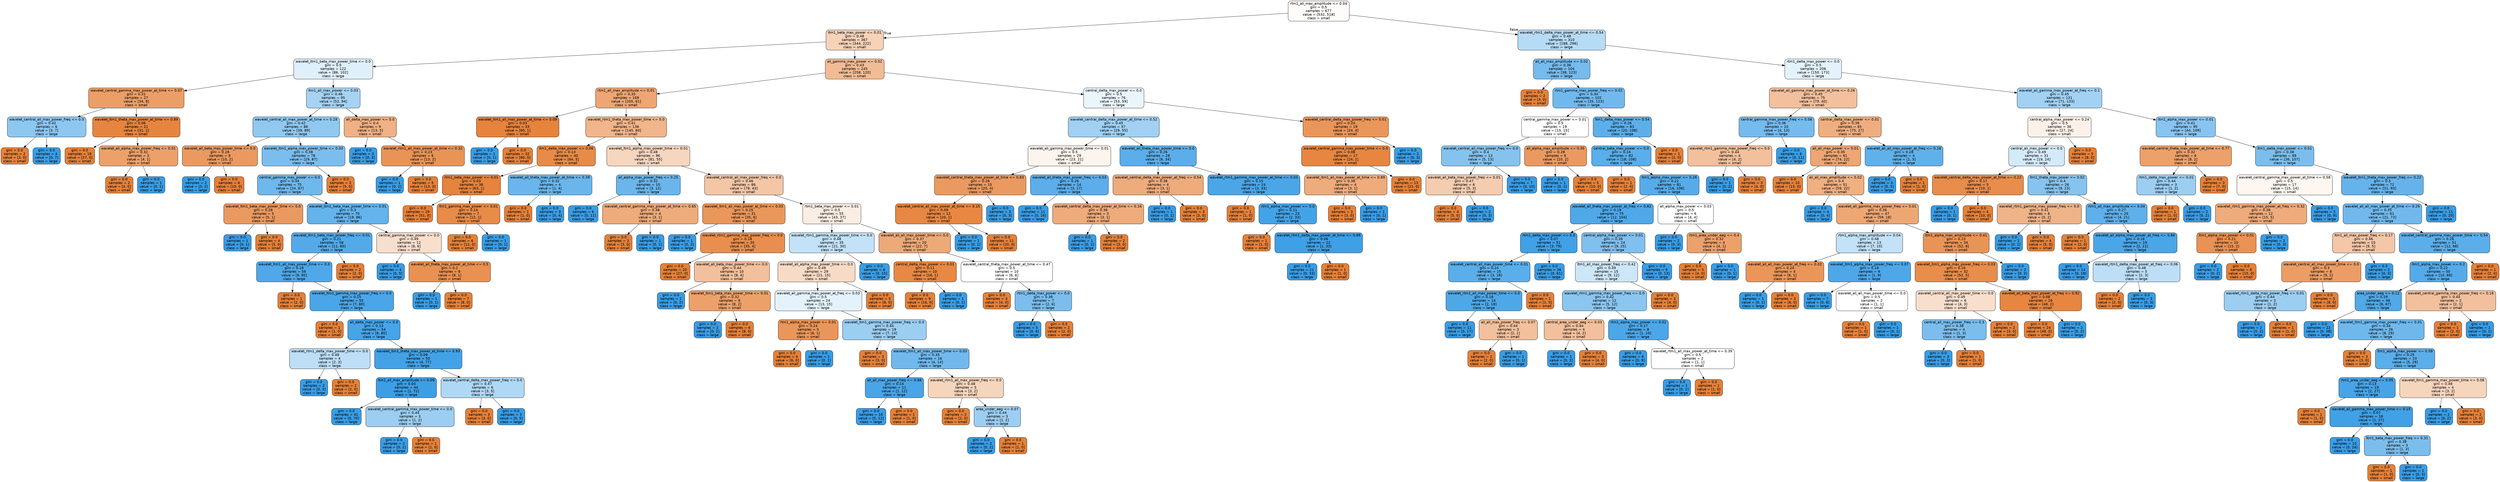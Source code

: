 digraph Tree {
node [shape=box, style="filled, rounded", color="black", fontname=helvetica] ;
edge [fontname=helvetica] ;
0 [label="rtm1_all_max_amplitude <= 0.04\ngini = 0.5\nsamples = 677\nvalue = [532, 518]\nclass = small", fillcolor="#e5813907"] ;
1 [label="ltm1_beta_max_power <= 0.01\ngini = 0.48\nsamples = 367\nvalue = [344, 222]\nclass = small", fillcolor="#e581395a"] ;
0 -> 1 [labeldistance=2.5, labelangle=45, headlabel="True"] ;
2 [label="wavelet_ltm1_beta_max_power_time <= 0.0\ngini = 0.5\nsamples = 122\nvalue = [86, 102]\nclass = large", fillcolor="#399de528"] ;
1 -> 2 ;
3 [label="wavelet_central_gamma_max_power_at_time <= 0.07\ngini = 0.31\nsamples = 27\nvalue = [34, 8]\nclass = small", fillcolor="#e58139c3"] ;
2 -> 3 ;
4 [label="wavelet_central_all_max_power_freq <= 0.0\ngini = 0.42\nsamples = 6\nvalue = [3, 7]\nclass = large", fillcolor="#399de592"] ;
3 -> 4 ;
5 [label="gini = 0.0\nsamples = 2\nvalue = [3, 0]\nclass = small", fillcolor="#e58139ff"] ;
4 -> 5 ;
6 [label="gini = 0.0\nsamples = 4\nvalue = [0, 7]\nclass = large", fillcolor="#399de5ff"] ;
4 -> 6 ;
7 [label="wavelet_ltm1_theta_max_power_at_time <= 0.89\ngini = 0.06\nsamples = 21\nvalue = [31, 1]\nclass = small", fillcolor="#e58139f7"] ;
3 -> 7 ;
8 [label="gini = 0.0\nsamples = 18\nvalue = [27, 0]\nclass = small", fillcolor="#e58139ff"] ;
7 -> 8 ;
9 [label="wavelet_all_alpha_max_power_freq <= 0.01\ngini = 0.32\nsamples = 3\nvalue = [4, 1]\nclass = small", fillcolor="#e58139bf"] ;
7 -> 9 ;
10 [label="gini = 0.0\nsamples = 2\nvalue = [4, 0]\nclass = small", fillcolor="#e58139ff"] ;
9 -> 10 ;
11 [label="gini = 0.0\nsamples = 1\nvalue = [0, 1]\nclass = large", fillcolor="#399de5ff"] ;
9 -> 11 ;
12 [label="ltm1_all_max_power <= 0.03\ngini = 0.46\nsamples = 95\nvalue = [52, 94]\nclass = large", fillcolor="#399de572"] ;
2 -> 12 ;
13 [label="wavelet_central_all_max_power_at_time <= 0.28\ngini = 0.42\nsamples = 86\nvalue = [39, 89]\nclass = large", fillcolor="#399de58f"] ;
12 -> 13 ;
14 [label="wavelet_all_beta_max_power_time <= 0.0\ngini = 0.28\nsamples = 8\nvalue = [10, 2]\nclass = small", fillcolor="#e58139cc"] ;
13 -> 14 ;
15 [label="gini = 0.0\nsamples = 2\nvalue = [0, 2]\nclass = large", fillcolor="#399de5ff"] ;
14 -> 15 ;
16 [label="gini = 0.0\nsamples = 6\nvalue = [10, 0]\nclass = small", fillcolor="#e58139ff"] ;
14 -> 16 ;
17 [label="wavelet_ltm1_alpha_max_power_time <= 0.03\ngini = 0.38\nsamples = 78\nvalue = [29, 87]\nclass = large", fillcolor="#399de5aa"] ;
13 -> 17 ;
18 [label="central_gamma_max_power <= 0.0\ngini = 0.34\nsamples = 75\nvalue = [24, 87]\nclass = large", fillcolor="#399de5b9"] ;
17 -> 18 ;
19 [label="wavelet_ltm1_beta_max_power_time <= 0.0\ngini = 0.28\nsamples = 5\nvalue = [5, 1]\nclass = small", fillcolor="#e58139cc"] ;
18 -> 19 ;
20 [label="gini = 0.0\nsamples = 1\nvalue = [0, 1]\nclass = large", fillcolor="#399de5ff"] ;
19 -> 20 ;
21 [label="gini = 0.0\nsamples = 4\nvalue = [5, 0]\nclass = small", fillcolor="#e58139ff"] ;
19 -> 21 ;
22 [label="wavelet_ltm1_beta_max_power_time <= 0.01\ngini = 0.3\nsamples = 70\nvalue = [19, 86]\nclass = large", fillcolor="#399de5c7"] ;
18 -> 22 ;
23 [label="wavelet_ltm1_beta_max_power_freq <= 0.01\ngini = 0.21\nsamples = 58\nvalue = [11, 80]\nclass = large", fillcolor="#399de5dc"] ;
22 -> 23 ;
24 [label="wavelet_ltm1_all_max_power_time <= 0.0\ngini = 0.18\nsamples = 56\nvalue = [9, 80]\nclass = large", fillcolor="#399de5e2"] ;
23 -> 24 ;
25 [label="gini = 0.0\nsamples = 1\nvalue = [2, 0]\nclass = small", fillcolor="#e58139ff"] ;
24 -> 25 ;
26 [label="wavelet_ltm1_gamma_max_power_freq <= 0.0\ngini = 0.15\nsamples = 55\nvalue = [7, 80]\nclass = large", fillcolor="#399de5e9"] ;
24 -> 26 ;
27 [label="gini = 0.0\nsamples = 1\nvalue = [1, 0]\nclass = small", fillcolor="#e58139ff"] ;
26 -> 27 ;
28 [label="all_delta_max_power <= 0.0\ngini = 0.13\nsamples = 54\nvalue = [6, 80]\nclass = large", fillcolor="#399de5ec"] ;
26 -> 28 ;
29 [label="wavelet_rtm1_delta_max_power_time <= 0.0\ngini = 0.48\nsamples = 4\nvalue = [2, 3]\nclass = large", fillcolor="#399de555"] ;
28 -> 29 ;
30 [label="gini = 0.0\nsamples = 2\nvalue = [0, 3]\nclass = large", fillcolor="#399de5ff"] ;
29 -> 30 ;
31 [label="gini = 0.0\nsamples = 2\nvalue = [2, 0]\nclass = small", fillcolor="#e58139ff"] ;
29 -> 31 ;
32 [label="wavelet_ltm1_theta_max_power_at_time <= 0.93\ngini = 0.09\nsamples = 50\nvalue = [4, 77]\nclass = large", fillcolor="#399de5f2"] ;
28 -> 32 ;
33 [label="ltm1_all_max_amplitude <= 0.09\ngini = 0.03\nsamples = 44\nvalue = [1, 72]\nclass = large", fillcolor="#399de5fb"] ;
32 -> 33 ;
34 [label="gini = 0.0\nsamples = 41\nvalue = [0, 70]\nclass = large", fillcolor="#399de5ff"] ;
33 -> 34 ;
35 [label="wavelet_central_gamma_max_power_time <= 0.0\ngini = 0.44\nsamples = 3\nvalue = [1, 2]\nclass = large", fillcolor="#399de57f"] ;
33 -> 35 ;
36 [label="gini = 0.0\nsamples = 2\nvalue = [0, 2]\nclass = large", fillcolor="#399de5ff"] ;
35 -> 36 ;
37 [label="gini = 0.0\nsamples = 1\nvalue = [1, 0]\nclass = small", fillcolor="#e58139ff"] ;
35 -> 37 ;
38 [label="wavelet_central_delta_max_power_freq <= 0.0\ngini = 0.47\nsamples = 6\nvalue = [3, 5]\nclass = large", fillcolor="#399de566"] ;
32 -> 38 ;
39 [label="gini = 0.0\nsamples = 3\nvalue = [3, 0]\nclass = small", fillcolor="#e58139ff"] ;
38 -> 39 ;
40 [label="gini = 0.0\nsamples = 3\nvalue = [0, 5]\nclass = large", fillcolor="#399de5ff"] ;
38 -> 40 ;
41 [label="gini = 0.0\nsamples = 2\nvalue = [2, 0]\nclass = small", fillcolor="#e58139ff"] ;
23 -> 41 ;
42 [label="central_gamma_max_power <= 0.0\ngini = 0.49\nsamples = 12\nvalue = [8, 6]\nclass = small", fillcolor="#e5813940"] ;
22 -> 42 ;
43 [label="gini = 0.0\nsamples = 4\nvalue = [0, 5]\nclass = large", fillcolor="#399de5ff"] ;
42 -> 43 ;
44 [label="wavelet_all_theta_max_power_at_time <= 0.5\ngini = 0.2\nsamples = 8\nvalue = [8, 1]\nclass = small", fillcolor="#e58139df"] ;
42 -> 44 ;
45 [label="gini = 0.0\nsamples = 1\nvalue = [0, 1]\nclass = large", fillcolor="#399de5ff"] ;
44 -> 45 ;
46 [label="gini = 0.0\nsamples = 7\nvalue = [8, 0]\nclass = small", fillcolor="#e58139ff"] ;
44 -> 46 ;
47 [label="gini = 0.0\nsamples = 3\nvalue = [5, 0]\nclass = small", fillcolor="#e58139ff"] ;
17 -> 47 ;
48 [label="all_delta_max_power <= 0.0\ngini = 0.4\nsamples = 9\nvalue = [13, 5]\nclass = small", fillcolor="#e581399d"] ;
12 -> 48 ;
49 [label="gini = 0.0\nsamples = 3\nvalue = [0, 3]\nclass = large", fillcolor="#399de5ff"] ;
48 -> 49 ;
50 [label="wavelet_rtm1_all_max_power_at_time <= 0.32\ngini = 0.23\nsamples = 6\nvalue = [13, 2]\nclass = small", fillcolor="#e58139d8"] ;
48 -> 50 ;
51 [label="gini = 0.0\nsamples = 1\nvalue = [0, 2]\nclass = large", fillcolor="#399de5ff"] ;
50 -> 51 ;
52 [label="gini = 0.0\nsamples = 5\nvalue = [13, 0]\nclass = small", fillcolor="#e58139ff"] ;
50 -> 52 ;
53 [label="all_gamma_max_power <= 0.02\ngini = 0.43\nsamples = 245\nvalue = [258, 120]\nclass = small", fillcolor="#e5813988"] ;
1 -> 53 ;
54 [label="rtm1_all_max_amplitude <= 0.01\ngini = 0.35\nsamples = 169\nvalue = [205, 61]\nclass = small", fillcolor="#e58139b3"] ;
53 -> 54 ;
55 [label="wavelet_ltm1_all_max_power_at_time <= 0.09\ngini = 0.03\nsamples = 33\nvalue = [60, 1]\nclass = small", fillcolor="#e58139fb"] ;
54 -> 55 ;
56 [label="gini = 0.0\nsamples = 1\nvalue = [0, 1]\nclass = large", fillcolor="#399de5ff"] ;
55 -> 56 ;
57 [label="gini = 0.0\nsamples = 32\nvalue = [60, 0]\nclass = small", fillcolor="#e58139ff"] ;
55 -> 57 ;
58 [label="wavelet_rtm1_theta_max_power_time <= 0.0\ngini = 0.41\nsamples = 136\nvalue = [145, 60]\nclass = small", fillcolor="#e5813995"] ;
54 -> 58 ;
59 [label="ltm1_delta_max_power <= 0.06\ngini = 0.13\nsamples = 40\nvalue = [64, 5]\nclass = small", fillcolor="#e58139eb"] ;
58 -> 59 ;
60 [label="rtm1_beta_max_power <= 0.01\ngini = 0.03\nsamples = 36\nvalue = [63, 1]\nclass = small", fillcolor="#e58139fb"] ;
59 -> 60 ;
61 [label="gini = 0.0\nsamples = 29\nvalue = [51, 0]\nclass = small", fillcolor="#e58139ff"] ;
60 -> 61 ;
62 [label="ltm1_gamma_max_power <= 0.01\ngini = 0.14\nsamples = 7\nvalue = [12, 1]\nclass = small", fillcolor="#e58139ea"] ;
60 -> 62 ;
63 [label="gini = 0.0\nsamples = 6\nvalue = [12, 0]\nclass = small", fillcolor="#e58139ff"] ;
62 -> 63 ;
64 [label="gini = 0.0\nsamples = 1\nvalue = [0, 1]\nclass = large", fillcolor="#399de5ff"] ;
62 -> 64 ;
65 [label="wavelet_all_theta_max_power_at_time <= 0.39\ngini = 0.32\nsamples = 4\nvalue = [1, 4]\nclass = large", fillcolor="#399de5bf"] ;
59 -> 65 ;
66 [label="gini = 0.0\nsamples = 1\nvalue = [1, 0]\nclass = small", fillcolor="#e58139ff"] ;
65 -> 66 ;
67 [label="gini = 0.0\nsamples = 3\nvalue = [0, 4]\nclass = large", fillcolor="#399de5ff"] ;
65 -> 67 ;
68 [label="wavelet_ltm1_alpha_max_power_time <= 0.01\ngini = 0.48\nsamples = 96\nvalue = [81, 55]\nclass = small", fillcolor="#e5813952"] ;
58 -> 68 ;
69 [label="all_alpha_max_power_freq <= 0.25\ngini = 0.32\nsamples = 10\nvalue = [3, 12]\nclass = large", fillcolor="#399de5bf"] ;
68 -> 69 ;
70 [label="gini = 0.0\nsamples = 6\nvalue = [0, 11]\nclass = large", fillcolor="#399de5ff"] ;
69 -> 70 ;
71 [label="wavelet_central_gamma_max_power_at_time <= 0.65\ngini = 0.38\nsamples = 4\nvalue = [3, 1]\nclass = small", fillcolor="#e58139aa"] ;
69 -> 71 ;
72 [label="gini = 0.0\nsamples = 3\nvalue = [3, 0]\nclass = small", fillcolor="#e58139ff"] ;
71 -> 72 ;
73 [label="gini = 0.0\nsamples = 1\nvalue = [0, 1]\nclass = large", fillcolor="#399de5ff"] ;
71 -> 73 ;
74 [label="wavelet_central_all_max_power_freq <= 0.0\ngini = 0.46\nsamples = 86\nvalue = [78, 43]\nclass = small", fillcolor="#e5813972"] ;
68 -> 74 ;
75 [label="wavelet_ltm1_all_max_power_at_time <= 0.03\ngini = 0.25\nsamples = 31\nvalue = [35, 6]\nclass = small", fillcolor="#e58139d3"] ;
74 -> 75 ;
76 [label="gini = 0.0\nsamples = 1\nvalue = [0, 2]\nclass = large", fillcolor="#399de5ff"] ;
75 -> 76 ;
77 [label="wavelet_rtm1_gamma_max_power_freq <= 0.0\ngini = 0.18\nsamples = 30\nvalue = [35, 4]\nclass = small", fillcolor="#e58139e2"] ;
75 -> 77 ;
78 [label="gini = 0.0\nsamples = 20\nvalue = [27, 0]\nclass = small", fillcolor="#e58139ff"] ;
77 -> 78 ;
79 [label="wavelet_all_beta_max_power_time <= 0.0\ngini = 0.44\nsamples = 10\nvalue = [8, 4]\nclass = small", fillcolor="#e581397f"] ;
77 -> 79 ;
80 [label="gini = 0.0\nsamples = 2\nvalue = [0, 2]\nclass = large", fillcolor="#399de5ff"] ;
79 -> 80 ;
81 [label="wavelet_ltm1_beta_max_power_time <= 0.01\ngini = 0.32\nsamples = 8\nvalue = [8, 2]\nclass = small", fillcolor="#e58139bf"] ;
79 -> 81 ;
82 [label="gini = 0.0\nsamples = 2\nvalue = [0, 2]\nclass = large", fillcolor="#399de5ff"] ;
81 -> 82 ;
83 [label="gini = 0.0\nsamples = 6\nvalue = [8, 0]\nclass = small", fillcolor="#e58139ff"] ;
81 -> 83 ;
84 [label="rtm1_beta_max_power <= 0.01\ngini = 0.5\nsamples = 55\nvalue = [43, 37]\nclass = small", fillcolor="#e5813924"] ;
74 -> 84 ;
85 [label="wavelet_rtm1_gamma_max_power_time <= 0.0\ngini = 0.48\nsamples = 35\nvalue = [21, 30]\nclass = large", fillcolor="#399de54d"] ;
84 -> 85 ;
86 [label="wavelet_all_alpha_max_power_time <= 0.0\ngini = 0.49\nsamples = 29\nvalue = [21, 15]\nclass = small", fillcolor="#e5813949"] ;
85 -> 86 ;
87 [label="wavelet_all_gamma_max_power_at_freq <= 0.03\ngini = 0.5\nsamples = 24\nvalue = [13, 15]\nclass = large", fillcolor="#399de522"] ;
86 -> 87 ;
88 [label="rtm1_alpha_max_power <= 0.01\ngini = 0.24\nsamples = 5\nvalue = [6, 1]\nclass = small", fillcolor="#e58139d4"] ;
87 -> 88 ;
89 [label="gini = 0.0\nsamples = 4\nvalue = [6, 0]\nclass = small", fillcolor="#e58139ff"] ;
88 -> 89 ;
90 [label="gini = 0.0\nsamples = 1\nvalue = [0, 1]\nclass = large", fillcolor="#399de5ff"] ;
88 -> 90 ;
91 [label="wavelet_ltm1_gamma_max_power_freq <= 0.0\ngini = 0.44\nsamples = 19\nvalue = [7, 14]\nclass = large", fillcolor="#399de57f"] ;
87 -> 91 ;
92 [label="gini = 0.0\nsamples = 3\nvalue = [3, 0]\nclass = small", fillcolor="#e58139ff"] ;
91 -> 92 ;
93 [label="wavelet_ltm1_all_max_power_time <= 0.03\ngini = 0.35\nsamples = 16\nvalue = [4, 14]\nclass = large", fillcolor="#399de5b6"] ;
91 -> 93 ;
94 [label="all_all_max_power_freq <= 0.86\ngini = 0.14\nsamples = 11\nvalue = [1, 12]\nclass = large", fillcolor="#399de5ea"] ;
93 -> 94 ;
95 [label="gini = 0.0\nsamples = 10\nvalue = [0, 12]\nclass = large", fillcolor="#399de5ff"] ;
94 -> 95 ;
96 [label="gini = 0.0\nsamples = 1\nvalue = [1, 0]\nclass = small", fillcolor="#e58139ff"] ;
94 -> 96 ;
97 [label="wavelet_rtm1_all_max_power_freq <= 0.0\ngini = 0.48\nsamples = 5\nvalue = [3, 2]\nclass = small", fillcolor="#e5813955"] ;
93 -> 97 ;
98 [label="gini = 0.0\nsamples = 2\nvalue = [2, 0]\nclass = small", fillcolor="#e58139ff"] ;
97 -> 98 ;
99 [label="area_under_eeg <= 0.07\ngini = 0.44\nsamples = 3\nvalue = [1, 2]\nclass = large", fillcolor="#399de57f"] ;
97 -> 99 ;
100 [label="gini = 0.0\nsamples = 2\nvalue = [0, 2]\nclass = large", fillcolor="#399de5ff"] ;
99 -> 100 ;
101 [label="gini = 0.0\nsamples = 1\nvalue = [1, 0]\nclass = small", fillcolor="#e58139ff"] ;
99 -> 101 ;
102 [label="gini = 0.0\nsamples = 5\nvalue = [8, 0]\nclass = small", fillcolor="#e58139ff"] ;
86 -> 102 ;
103 [label="gini = 0.0\nsamples = 6\nvalue = [0, 15]\nclass = large", fillcolor="#399de5ff"] ;
85 -> 103 ;
104 [label="wavelet_all_all_max_power_time <= 0.0\ngini = 0.37\nsamples = 20\nvalue = [22, 7]\nclass = small", fillcolor="#e58139ae"] ;
84 -> 104 ;
105 [label="central_delta_max_power <= 0.01\ngini = 0.11\nsamples = 10\nvalue = [16, 1]\nclass = small", fillcolor="#e58139ef"] ;
104 -> 105 ;
106 [label="gini = 0.0\nsamples = 9\nvalue = [16, 0]\nclass = small", fillcolor="#e58139ff"] ;
105 -> 106 ;
107 [label="gini = 0.0\nsamples = 1\nvalue = [0, 1]\nclass = large", fillcolor="#399de5ff"] ;
105 -> 107 ;
108 [label="wavelet_central_theta_max_power_at_time <= 0.47\ngini = 0.5\nsamples = 10\nvalue = [6, 6]\nclass = small", fillcolor="#e5813900"] ;
104 -> 108 ;
109 [label="gini = 0.0\nsamples = 3\nvalue = [4, 0]\nclass = small", fillcolor="#e58139ff"] ;
108 -> 109 ;
110 [label="rtm1_delta_max_power <= 0.0\ngini = 0.38\nsamples = 7\nvalue = [2, 6]\nclass = large", fillcolor="#399de5aa"] ;
108 -> 110 ;
111 [label="gini = 0.0\nsamples = 5\nvalue = [0, 6]\nclass = large", fillcolor="#399de5ff"] ;
110 -> 111 ;
112 [label="gini = 0.0\nsamples = 2\nvalue = [2, 0]\nclass = small", fillcolor="#e58139ff"] ;
110 -> 112 ;
113 [label="central_delta_max_power <= 0.0\ngini = 0.5\nsamples = 76\nvalue = [53, 59]\nclass = large", fillcolor="#399de51a"] ;
53 -> 113 ;
114 [label="wavelet_central_delta_max_power_at_time <= 0.52\ngini = 0.45\nsamples = 57\nvalue = [29, 55]\nclass = large", fillcolor="#399de579"] ;
113 -> 114 ;
115 [label="wavelet_all_gamma_max_power_time <= 0.01\ngini = 0.5\nsamples = 29\nvalue = [23, 21]\nclass = small", fillcolor="#e5813916"] ;
114 -> 115 ;
116 [label="wavelet_central_theta_max_power_at_time <= 0.83\ngini = 0.28\nsamples = 15\nvalue = [20, 4]\nclass = small", fillcolor="#e58139cc"] ;
115 -> 116 ;
117 [label="wavelet_central_all_max_power_at_time <= 0.15\ngini = 0.09\nsamples = 12\nvalue = [20, 1]\nclass = small", fillcolor="#e58139f2"] ;
116 -> 117 ;
118 [label="gini = 0.0\nsamples = 1\nvalue = [0, 1]\nclass = large", fillcolor="#399de5ff"] ;
117 -> 118 ;
119 [label="gini = 0.0\nsamples = 11\nvalue = [20, 0]\nclass = small", fillcolor="#e58139ff"] ;
117 -> 119 ;
120 [label="gini = 0.0\nsamples = 3\nvalue = [0, 3]\nclass = large", fillcolor="#399de5ff"] ;
116 -> 120 ;
121 [label="wavelet_all_theta_max_power_freq <= 0.03\ngini = 0.26\nsamples = 14\nvalue = [3, 17]\nclass = large", fillcolor="#399de5d2"] ;
115 -> 121 ;
122 [label="gini = 0.0\nsamples = 11\nvalue = [0, 16]\nclass = large", fillcolor="#399de5ff"] ;
121 -> 122 ;
123 [label="wavelet_central_delta_max_power_at_time <= 0.16\ngini = 0.38\nsamples = 3\nvalue = [3, 1]\nclass = small", fillcolor="#e58139aa"] ;
121 -> 123 ;
124 [label="gini = 0.0\nsamples = 1\nvalue = [0, 1]\nclass = large", fillcolor="#399de5ff"] ;
123 -> 124 ;
125 [label="gini = 0.0\nsamples = 2\nvalue = [3, 0]\nclass = small", fillcolor="#e58139ff"] ;
123 -> 125 ;
126 [label="wavelet_all_theta_max_power_time <= 0.0\ngini = 0.26\nsamples = 28\nvalue = [6, 34]\nclass = large", fillcolor="#399de5d2"] ;
114 -> 126 ;
127 [label="wavelet_central_delta_max_power_at_freq <= 0.54\ngini = 0.38\nsamples = 4\nvalue = [3, 1]\nclass = small", fillcolor="#e58139aa"] ;
126 -> 127 ;
128 [label="gini = 0.0\nsamples = 1\nvalue = [0, 1]\nclass = large", fillcolor="#399de5ff"] ;
127 -> 128 ;
129 [label="gini = 0.0\nsamples = 3\nvalue = [3, 0]\nclass = small", fillcolor="#e58139ff"] ;
127 -> 129 ;
130 [label="wavelet_rtm1_gamma_max_power_at_time <= 0.03\ngini = 0.15\nsamples = 24\nvalue = [3, 33]\nclass = large", fillcolor="#399de5e8"] ;
126 -> 130 ;
131 [label="gini = 0.0\nsamples = 1\nvalue = [1, 0]\nclass = small", fillcolor="#e58139ff"] ;
130 -> 131 ;
132 [label="rtm1_alpha_max_power <= 0.0\ngini = 0.11\nsamples = 23\nvalue = [2, 33]\nclass = large", fillcolor="#399de5f0"] ;
130 -> 132 ;
133 [label="gini = 0.0\nsamples = 1\nvalue = [1, 0]\nclass = small", fillcolor="#e58139ff"] ;
132 -> 133 ;
134 [label="wavelet_rtm1_delta_max_power_at_time <= 0.89\ngini = 0.06\nsamples = 22\nvalue = [1, 33]\nclass = large", fillcolor="#399de5f7"] ;
132 -> 134 ;
135 [label="gini = 0.0\nsamples = 21\nvalue = [0, 33]\nclass = large", fillcolor="#399de5ff"] ;
134 -> 135 ;
136 [label="gini = 0.0\nsamples = 1\nvalue = [1, 0]\nclass = small", fillcolor="#e58139ff"] ;
134 -> 136 ;
137 [label="wavelet_central_delta_max_power_freq <= 0.01\ngini = 0.24\nsamples = 19\nvalue = [24, 4]\nclass = small", fillcolor="#e58139d4"] ;
113 -> 137 ;
138 [label="wavelet_central_gamma_max_power_time <= 0.0\ngini = 0.08\nsamples = 17\nvalue = [24, 1]\nclass = small", fillcolor="#e58139f4"] ;
137 -> 138 ;
139 [label="wavelet_ltm1_all_max_power_at_time <= 0.89\ngini = 0.38\nsamples = 4\nvalue = [3, 1]\nclass = small", fillcolor="#e58139aa"] ;
138 -> 139 ;
140 [label="gini = 0.0\nsamples = 3\nvalue = [3, 0]\nclass = small", fillcolor="#e58139ff"] ;
139 -> 140 ;
141 [label="gini = 0.0\nsamples = 1\nvalue = [0, 1]\nclass = large", fillcolor="#399de5ff"] ;
139 -> 141 ;
142 [label="gini = 0.0\nsamples = 13\nvalue = [21, 0]\nclass = small", fillcolor="#e58139ff"] ;
138 -> 142 ;
143 [label="gini = 0.0\nsamples = 2\nvalue = [0, 3]\nclass = large", fillcolor="#399de5ff"] ;
137 -> 143 ;
144 [label="wavelet_rtm1_delta_max_power_at_time <= 0.54\ngini = 0.48\nsamples = 310\nvalue = [188, 296]\nclass = large", fillcolor="#399de55d"] ;
0 -> 144 [labeldistance=2.5, labelangle=-45, headlabel="False"] ;
145 [label="all_all_max_amplitude <= 0.02\ngini = 0.36\nsamples = 104\nvalue = [38, 123]\nclass = large", fillcolor="#399de5b0"] ;
144 -> 145 ;
146 [label="gini = 0.0\nsamples = 2\nvalue = [3, 0]\nclass = small", fillcolor="#e58139ff"] ;
145 -> 146 ;
147 [label="rtm1_gamma_max_power_freq <= 0.02\ngini = 0.34\nsamples = 102\nvalue = [35, 123]\nclass = large", fillcolor="#399de5b6"] ;
145 -> 147 ;
148 [label="central_gamma_max_power <= 0.01\ngini = 0.5\nsamples = 19\nvalue = [15, 15]\nclass = small", fillcolor="#e5813900"] ;
147 -> 148 ;
149 [label="wavelet_central_all_max_power_freq <= 0.0\ngini = 0.4\nsamples = 13\nvalue = [5, 13]\nclass = large", fillcolor="#399de59d"] ;
148 -> 149 ;
150 [label="wavelet_all_beta_max_power_freq <= 0.01\ngini = 0.47\nsamples = 6\nvalue = [5, 3]\nclass = small", fillcolor="#e5813966"] ;
149 -> 150 ;
151 [label="gini = 0.0\nsamples = 4\nvalue = [5, 0]\nclass = small", fillcolor="#e58139ff"] ;
150 -> 151 ;
152 [label="gini = 0.0\nsamples = 2\nvalue = [0, 3]\nclass = large", fillcolor="#399de5ff"] ;
150 -> 152 ;
153 [label="gini = 0.0\nsamples = 7\nvalue = [0, 10]\nclass = large", fillcolor="#399de5ff"] ;
149 -> 153 ;
154 [label="all_alpha_max_amplitude <= 0.05\ngini = 0.28\nsamples = 6\nvalue = [10, 2]\nclass = small", fillcolor="#e58139cc"] ;
148 -> 154 ;
155 [label="gini = 0.0\nsamples = 1\nvalue = [0, 2]\nclass = large", fillcolor="#399de5ff"] ;
154 -> 155 ;
156 [label="gini = 0.0\nsamples = 5\nvalue = [10, 0]\nclass = small", fillcolor="#e58139ff"] ;
154 -> 156 ;
157 [label="ltm1_delta_max_power <= 0.54\ngini = 0.26\nsamples = 83\nvalue = [20, 108]\nclass = large", fillcolor="#399de5d0"] ;
147 -> 157 ;
158 [label="central_beta_max_power <= 0.0\ngini = 0.24\nsamples = 82\nvalue = [18, 108]\nclass = large", fillcolor="#399de5d4"] ;
157 -> 158 ;
159 [label="gini = 0.0\nsamples = 1\nvalue = [2, 0]\nclass = small", fillcolor="#e58139ff"] ;
158 -> 159 ;
160 [label="ltm1_alpha_max_power <= 0.26\ngini = 0.22\nsamples = 81\nvalue = [16, 108]\nclass = large", fillcolor="#399de5d9"] ;
158 -> 160 ;
161 [label="wavelet_all_theta_max_power_at_freq <= 0.82\ngini = 0.19\nsamples = 75\nvalue = [12, 104]\nclass = large", fillcolor="#399de5e2"] ;
160 -> 161 ;
162 [label="rtm1_delta_max_power <= 0.0\ngini = 0.07\nsamples = 51\nvalue = [3, 79]\nclass = large", fillcolor="#399de5f5"] ;
161 -> 162 ;
163 [label="wavelet_central_all_max_power_time <= 0.01\ngini = 0.24\nsamples = 15\nvalue = [3, 18]\nclass = large", fillcolor="#399de5d4"] ;
162 -> 163 ;
164 [label="wavelet_rtm1_all_max_power_time <= 0.0\ngini = 0.18\nsamples = 14\nvalue = [2, 18]\nclass = large", fillcolor="#399de5e3"] ;
163 -> 164 ;
165 [label="gini = 0.0\nsamples = 11\nvalue = [0, 17]\nclass = large", fillcolor="#399de5ff"] ;
164 -> 165 ;
166 [label="all_all_max_power_freq <= 0.07\ngini = 0.44\nsamples = 3\nvalue = [2, 1]\nclass = small", fillcolor="#e581397f"] ;
164 -> 166 ;
167 [label="gini = 0.0\nsamples = 2\nvalue = [2, 0]\nclass = small", fillcolor="#e58139ff"] ;
166 -> 167 ;
168 [label="gini = 0.0\nsamples = 1\nvalue = [0, 1]\nclass = large", fillcolor="#399de5ff"] ;
166 -> 168 ;
169 [label="gini = 0.0\nsamples = 1\nvalue = [1, 0]\nclass = small", fillcolor="#e58139ff"] ;
163 -> 169 ;
170 [label="gini = 0.0\nsamples = 36\nvalue = [0, 61]\nclass = large", fillcolor="#399de5ff"] ;
162 -> 170 ;
171 [label="central_alpha_max_power <= 0.01\ngini = 0.39\nsamples = 24\nvalue = [9, 25]\nclass = large", fillcolor="#399de5a3"] ;
161 -> 171 ;
172 [label="ltm1_all_max_power_freq <= 0.42\ngini = 0.49\nsamples = 15\nvalue = [9, 12]\nclass = large", fillcolor="#399de540"] ;
171 -> 172 ;
173 [label="wavelet_rtm1_gamma_max_power_freq <= 0.0\ngini = 0.42\nsamples = 12\nvalue = [5, 12]\nclass = large", fillcolor="#399de595"] ;
172 -> 173 ;
174 [label="central_area_under_eeg <= 0.03\ngini = 0.44\nsamples = 4\nvalue = [4, 2]\nclass = small", fillcolor="#e581397f"] ;
173 -> 174 ;
175 [label="gini = 0.0\nsamples = 1\nvalue = [0, 2]\nclass = large", fillcolor="#399de5ff"] ;
174 -> 175 ;
176 [label="gini = 0.0\nsamples = 3\nvalue = [4, 0]\nclass = small", fillcolor="#e58139ff"] ;
174 -> 176 ;
177 [label="rtm1_alpha_max_power <= 0.02\ngini = 0.17\nsamples = 8\nvalue = [1, 10]\nclass = large", fillcolor="#399de5e6"] ;
173 -> 177 ;
178 [label="gini = 0.0\nsamples = 6\nvalue = [0, 9]\nclass = large", fillcolor="#399de5ff"] ;
177 -> 178 ;
179 [label="wavelet_rtm1_all_max_power_at_time <= 0.39\ngini = 0.5\nsamples = 2\nvalue = [1, 1]\nclass = small", fillcolor="#e5813900"] ;
177 -> 179 ;
180 [label="gini = 0.0\nsamples = 1\nvalue = [0, 1]\nclass = large", fillcolor="#399de5ff"] ;
179 -> 180 ;
181 [label="gini = 0.0\nsamples = 1\nvalue = [1, 0]\nclass = small", fillcolor="#e58139ff"] ;
179 -> 181 ;
182 [label="gini = 0.0\nsamples = 3\nvalue = [4, 0]\nclass = small", fillcolor="#e58139ff"] ;
172 -> 182 ;
183 [label="gini = 0.0\nsamples = 9\nvalue = [0, 13]\nclass = large", fillcolor="#399de5ff"] ;
171 -> 183 ;
184 [label="all_alpha_max_power <= 0.03\ngini = 0.5\nsamples = 6\nvalue = [4, 4]\nclass = small", fillcolor="#e5813900"] ;
160 -> 184 ;
185 [label="gini = 0.0\nsamples = 2\nvalue = [0, 3]\nclass = large", fillcolor="#399de5ff"] ;
184 -> 185 ;
186 [label="rtm1_area_under_eeg <= 0.4\ngini = 0.32\nsamples = 4\nvalue = [4, 1]\nclass = small", fillcolor="#e58139bf"] ;
184 -> 186 ;
187 [label="gini = 0.0\nsamples = 3\nvalue = [4, 0]\nclass = small", fillcolor="#e58139ff"] ;
186 -> 187 ;
188 [label="gini = 0.0\nsamples = 1\nvalue = [0, 1]\nclass = large", fillcolor="#399de5ff"] ;
186 -> 188 ;
189 [label="gini = 0.0\nsamples = 1\nvalue = [2, 0]\nclass = small", fillcolor="#e58139ff"] ;
157 -> 189 ;
190 [label="rtm1_delta_max_power <= 0.0\ngini = 0.5\nsamples = 206\nvalue = [150, 173]\nclass = large", fillcolor="#399de522"] ;
144 -> 190 ;
191 [label="wavelet_all_gamma_max_power_at_time <= 0.26\ngini = 0.45\nsamples = 75\nvalue = [79, 40]\nclass = small", fillcolor="#e581397e"] ;
190 -> 191 ;
192 [label="central_gamma_max_power_freq <= 0.06\ngini = 0.36\nsamples = 10\nvalue = [4, 13]\nclass = large", fillcolor="#399de5b1"] ;
191 -> 192 ;
193 [label="wavelet_rtm1_gamma_max_power_freq <= 0.0\ngini = 0.44\nsamples = 4\nvalue = [4, 2]\nclass = small", fillcolor="#e581397f"] ;
192 -> 193 ;
194 [label="gini = 0.0\nsamples = 1\nvalue = [0, 2]\nclass = large", fillcolor="#399de5ff"] ;
193 -> 194 ;
195 [label="gini = 0.0\nsamples = 3\nvalue = [4, 0]\nclass = small", fillcolor="#e58139ff"] ;
193 -> 195 ;
196 [label="gini = 0.0\nsamples = 6\nvalue = [0, 11]\nclass = large", fillcolor="#399de5ff"] ;
192 -> 196 ;
197 [label="central_delta_max_power <= 0.01\ngini = 0.39\nsamples = 65\nvalue = [75, 27]\nclass = small", fillcolor="#e58139a3"] ;
191 -> 197 ;
198 [label="all_all_max_power <= 0.01\ngini = 0.35\nsamples = 61\nvalue = [74, 22]\nclass = small", fillcolor="#e58139b3"] ;
197 -> 198 ;
199 [label="gini = 0.0\nsamples = 10\nvalue = [15, 0]\nclass = small", fillcolor="#e58139ff"] ;
198 -> 199 ;
200 [label="all_all_max_amplitude <= 0.02\ngini = 0.4\nsamples = 51\nvalue = [59, 22]\nclass = small", fillcolor="#e58139a0"] ;
198 -> 200 ;
201 [label="gini = 0.0\nsamples = 4\nvalue = [0, 4]\nclass = large", fillcolor="#399de5ff"] ;
200 -> 201 ;
202 [label="wavelet_all_gamma_max_power_freq <= 0.01\ngini = 0.36\nsamples = 47\nvalue = [59, 18]\nclass = small", fillcolor="#e58139b1"] ;
200 -> 202 ;
203 [label="rtm1_alpha_max_amplitude <= 0.04\ngini = 0.48\nsamples = 13\nvalue = [7, 10]\nclass = large", fillcolor="#399de54d"] ;
202 -> 203 ;
204 [label="wavelet_all_all_max_power_at_freq <= 0.02\ngini = 0.24\nsamples = 4\nvalue = [6, 1]\nclass = small", fillcolor="#e58139d4"] ;
203 -> 204 ;
205 [label="gini = 0.0\nsamples = 1\nvalue = [0, 1]\nclass = large", fillcolor="#399de5ff"] ;
204 -> 205 ;
206 [label="gini = 0.0\nsamples = 3\nvalue = [6, 0]\nclass = small", fillcolor="#e58139ff"] ;
204 -> 206 ;
207 [label="wavelet_ltm1_alpha_max_power_freq <= 0.07\ngini = 0.18\nsamples = 9\nvalue = [1, 9]\nclass = large", fillcolor="#399de5e3"] ;
203 -> 207 ;
208 [label="gini = 0.0\nsamples = 7\nvalue = [0, 8]\nclass = large", fillcolor="#399de5ff"] ;
207 -> 208 ;
209 [label="wavelet_all_all_max_power_time <= 0.0\ngini = 0.5\nsamples = 2\nvalue = [1, 1]\nclass = small", fillcolor="#e5813900"] ;
207 -> 209 ;
210 [label="gini = 0.0\nsamples = 1\nvalue = [1, 0]\nclass = small", fillcolor="#e58139ff"] ;
209 -> 210 ;
211 [label="gini = 0.0\nsamples = 1\nvalue = [0, 1]\nclass = large", fillcolor="#399de5ff"] ;
209 -> 211 ;
212 [label="ltm1_alpha_max_amplitude <= 0.41\ngini = 0.23\nsamples = 34\nvalue = [52, 8]\nclass = small", fillcolor="#e58139d8"] ;
202 -> 212 ;
213 [label="wavelet_ltm1_alpha_max_power_freq <= 0.03\ngini = 0.16\nsamples = 32\nvalue = [52, 5]\nclass = small", fillcolor="#e58139e6"] ;
212 -> 213 ;
214 [label="wavelet_central_all_max_power_time <= 0.0\ngini = 0.49\nsamples = 6\nvalue = [4, 3]\nclass = small", fillcolor="#e5813940"] ;
213 -> 214 ;
215 [label="central_all_max_power_freq <= 0.3\ngini = 0.38\nsamples = 4\nvalue = [1, 3]\nclass = large", fillcolor="#399de5aa"] ;
214 -> 215 ;
216 [label="gini = 0.0\nsamples = 3\nvalue = [0, 3]\nclass = large", fillcolor="#399de5ff"] ;
215 -> 216 ;
217 [label="gini = 0.0\nsamples = 1\nvalue = [1, 0]\nclass = small", fillcolor="#e58139ff"] ;
215 -> 217 ;
218 [label="gini = 0.0\nsamples = 2\nvalue = [3, 0]\nclass = small", fillcolor="#e58139ff"] ;
214 -> 218 ;
219 [label="wavelet_all_beta_max_power_at_freq <= 0.92\ngini = 0.08\nsamples = 26\nvalue = [48, 2]\nclass = small", fillcolor="#e58139f4"] ;
213 -> 219 ;
220 [label="gini = 0.0\nsamples = 24\nvalue = [48, 0]\nclass = small", fillcolor="#e58139ff"] ;
219 -> 220 ;
221 [label="gini = 0.0\nsamples = 2\nvalue = [0, 2]\nclass = large", fillcolor="#399de5ff"] ;
219 -> 221 ;
222 [label="gini = 0.0\nsamples = 2\nvalue = [0, 3]\nclass = large", fillcolor="#399de5ff"] ;
212 -> 222 ;
223 [label="wavelet_all_all_max_power_at_freq <= 0.18\ngini = 0.28\nsamples = 4\nvalue = [1, 5]\nclass = large", fillcolor="#399de5cc"] ;
197 -> 223 ;
224 [label="gini = 0.0\nsamples = 3\nvalue = [0, 5]\nclass = large", fillcolor="#399de5ff"] ;
223 -> 224 ;
225 [label="gini = 0.0\nsamples = 1\nvalue = [1, 0]\nclass = small", fillcolor="#e58139ff"] ;
223 -> 225 ;
226 [label="wavelet_all_gamma_max_power_at_freq <= 0.1\ngini = 0.45\nsamples = 131\nvalue = [71, 133]\nclass = large", fillcolor="#399de577"] ;
190 -> 226 ;
227 [label="central_alpha_max_power <= 0.24\ngini = 0.5\nsamples = 36\nvalue = [27, 24]\nclass = small", fillcolor="#e581391c"] ;
226 -> 227 ;
228 [label="central_all_max_power <= 0.0\ngini = 0.49\nsamples = 31\nvalue = [19, 24]\nclass = large", fillcolor="#399de535"] ;
227 -> 228 ;
229 [label="wavelet_central_delta_max_power_at_time <= 0.22\ngini = 0.17\nsamples = 5\nvalue = [10, 1]\nclass = small", fillcolor="#e58139e6"] ;
228 -> 229 ;
230 [label="gini = 0.0\nsamples = 1\nvalue = [0, 1]\nclass = large", fillcolor="#399de5ff"] ;
229 -> 230 ;
231 [label="gini = 0.0\nsamples = 4\nvalue = [10, 0]\nclass = small", fillcolor="#e58139ff"] ;
229 -> 231 ;
232 [label="ltm1_theta_max_power <= 0.02\ngini = 0.4\nsamples = 26\nvalue = [9, 23]\nclass = large", fillcolor="#399de59b"] ;
228 -> 232 ;
233 [label="wavelet_rtm1_gamma_max_power_freq <= 0.0\ngini = 0.41\nsamples = 6\nvalue = [5, 2]\nclass = small", fillcolor="#e5813999"] ;
232 -> 233 ;
234 [label="gini = 0.0\nsamples = 2\nvalue = [0, 2]\nclass = large", fillcolor="#399de5ff"] ;
233 -> 234 ;
235 [label="gini = 0.0\nsamples = 4\nvalue = [5, 0]\nclass = small", fillcolor="#e58139ff"] ;
233 -> 235 ;
236 [label="rtm1_all_max_amplitude <= 0.04\ngini = 0.27\nsamples = 20\nvalue = [4, 21]\nclass = large", fillcolor="#399de5ce"] ;
232 -> 236 ;
237 [label="gini = 0.0\nsamples = 1\nvalue = [2, 0]\nclass = small", fillcolor="#e58139ff"] ;
236 -> 237 ;
238 [label="wavelet_all_alpha_max_power_at_freq <= 0.86\ngini = 0.16\nsamples = 19\nvalue = [2, 21]\nclass = large", fillcolor="#399de5e7"] ;
236 -> 238 ;
239 [label="gini = 0.0\nsamples = 14\nvalue = [0, 18]\nclass = large", fillcolor="#399de5ff"] ;
238 -> 239 ;
240 [label="wavelet_rtm1_delta_max_power_at_freq <= 0.06\ngini = 0.48\nsamples = 5\nvalue = [2, 3]\nclass = large", fillcolor="#399de555"] ;
238 -> 240 ;
241 [label="gini = 0.0\nsamples = 2\nvalue = [2, 0]\nclass = small", fillcolor="#e58139ff"] ;
240 -> 241 ;
242 [label="gini = 0.0\nsamples = 3\nvalue = [0, 3]\nclass = large", fillcolor="#399de5ff"] ;
240 -> 242 ;
243 [label="gini = 0.0\nsamples = 5\nvalue = [8, 0]\nclass = small", fillcolor="#e58139ff"] ;
227 -> 243 ;
244 [label="ltm1_alpha_max_power <= 0.01\ngini = 0.41\nsamples = 95\nvalue = [44, 109]\nclass = large", fillcolor="#399de598"] ;
226 -> 244 ;
245 [label="wavelet_central_theta_max_power_at_time <= 0.77\ngini = 0.32\nsamples = 6\nvalue = [8, 2]\nclass = small", fillcolor="#e58139bf"] ;
244 -> 245 ;
246 [label="rtm1_delta_max_power <= 0.01\ngini = 0.44\nsamples = 3\nvalue = [1, 2]\nclass = large", fillcolor="#399de57f"] ;
245 -> 246 ;
247 [label="gini = 0.0\nsamples = 1\nvalue = [1, 0]\nclass = small", fillcolor="#e58139ff"] ;
246 -> 247 ;
248 [label="gini = 0.0\nsamples = 2\nvalue = [0, 2]\nclass = large", fillcolor="#399de5ff"] ;
246 -> 248 ;
249 [label="gini = 0.0\nsamples = 3\nvalue = [7, 0]\nclass = small", fillcolor="#e58139ff"] ;
245 -> 249 ;
250 [label="ltm1_delta_max_power <= 0.01\ngini = 0.38\nsamples = 89\nvalue = [36, 107]\nclass = large", fillcolor="#399de5a9"] ;
244 -> 250 ;
251 [label="wavelet_central_gamma_max_power_at_time <= 0.58\ngini = 0.5\nsamples = 17\nvalue = [15, 14]\nclass = small", fillcolor="#e5813911"] ;
250 -> 251 ;
252 [label="wavelet_rtm1_gamma_max_power_at_freq <= 0.32\ngini = 0.38\nsamples = 12\nvalue = [15, 5]\nclass = small", fillcolor="#e58139aa"] ;
251 -> 252 ;
253 [label="ltm1_alpha_max_power <= 0.01\ngini = 0.21\nsamples = 10\nvalue = [15, 2]\nclass = small", fillcolor="#e58139dd"] ;
252 -> 253 ;
254 [label="gini = 0.0\nsamples = 2\nvalue = [0, 2]\nclass = large", fillcolor="#399de5ff"] ;
253 -> 254 ;
255 [label="gini = 0.0\nsamples = 8\nvalue = [15, 0]\nclass = small", fillcolor="#e58139ff"] ;
253 -> 255 ;
256 [label="gini = 0.0\nsamples = 2\nvalue = [0, 3]\nclass = large", fillcolor="#399de5ff"] ;
252 -> 256 ;
257 [label="gini = 0.0\nsamples = 5\nvalue = [0, 9]\nclass = large", fillcolor="#399de5ff"] ;
251 -> 257 ;
258 [label="wavelet_ltm1_theta_max_power_freq <= 0.22\ngini = 0.3\nsamples = 72\nvalue = [21, 93]\nclass = large", fillcolor="#399de5c5"] ;
250 -> 258 ;
259 [label="wavelet_all_all_max_power_at_time <= 0.29\ngini = 0.35\nsamples = 61\nvalue = [21, 73]\nclass = large", fillcolor="#399de5b6"] ;
258 -> 259 ;
260 [label="ltm1_all_max_power_freq <= 0.17\ngini = 0.46\nsamples = 10\nvalue = [9, 5]\nclass = small", fillcolor="#e5813971"] ;
259 -> 260 ;
261 [label="wavelet_central_all_max_power_time <= 0.0\ngini = 0.3\nsamples = 8\nvalue = [9, 2]\nclass = small", fillcolor="#e58139c6"] ;
260 -> 261 ;
262 [label="wavelet_rtm1_delta_max_power_freq <= 0.01\ngini = 0.44\nsamples = 3\nvalue = [1, 2]\nclass = large", fillcolor="#399de57f"] ;
261 -> 262 ;
263 [label="gini = 0.0\nsamples = 2\nvalue = [0, 2]\nclass = large", fillcolor="#399de5ff"] ;
262 -> 263 ;
264 [label="gini = 0.0\nsamples = 1\nvalue = [1, 0]\nclass = small", fillcolor="#e58139ff"] ;
262 -> 264 ;
265 [label="gini = 0.0\nsamples = 5\nvalue = [8, 0]\nclass = small", fillcolor="#e58139ff"] ;
261 -> 265 ;
266 [label="gini = 0.0\nsamples = 2\nvalue = [0, 3]\nclass = large", fillcolor="#399de5ff"] ;
260 -> 266 ;
267 [label="wavelet_central_gamma_max_power_time <= 0.54\ngini = 0.26\nsamples = 51\nvalue = [12, 68]\nclass = large", fillcolor="#399de5d2"] ;
259 -> 267 ;
268 [label="ltm1_alpha_max_power <= 0.2\ngini = 0.22\nsamples = 50\nvalue = [10, 68]\nclass = large", fillcolor="#399de5da"] ;
267 -> 268 ;
269 [label="area_under_eeg <= 0.12\ngini = 0.19\nsamples = 48\nvalue = [8, 67]\nclass = large", fillcolor="#399de5e1"] ;
268 -> 269 ;
270 [label="gini = 0.0\nsamples = 22\nvalue = [0, 38]\nclass = large", fillcolor="#399de5ff"] ;
269 -> 270 ;
271 [label="wavelet_ltm1_gamma_max_power_freq <= 0.01\ngini = 0.34\nsamples = 26\nvalue = [8, 29]\nclass = large", fillcolor="#399de5b9"] ;
269 -> 271 ;
272 [label="gini = 0.0\nsamples = 3\nvalue = [3, 0]\nclass = small", fillcolor="#e58139ff"] ;
271 -> 272 ;
273 [label="ltm1_alpha_max_power <= 0.09\ngini = 0.25\nsamples = 23\nvalue = [5, 29]\nclass = large", fillcolor="#399de5d3"] ;
271 -> 273 ;
274 [label="rtm1_area_under_eeg <= 0.05\ngini = 0.13\nsamples = 19\nvalue = [2, 27]\nclass = large", fillcolor="#399de5ec"] ;
273 -> 274 ;
275 [label="gini = 0.0\nsamples = 1\nvalue = [1, 0]\nclass = small", fillcolor="#e58139ff"] ;
274 -> 275 ;
276 [label="wavelet_all_gamma_max_power_time <= 0.15\ngini = 0.07\nsamples = 18\nvalue = [1, 27]\nclass = large", fillcolor="#399de5f6"] ;
274 -> 276 ;
277 [label="gini = 0.0\nsamples = 15\nvalue = [0, 24]\nclass = large", fillcolor="#399de5ff"] ;
276 -> 277 ;
278 [label="ltm1_beta_max_power_freq <= 0.31\ngini = 0.38\nsamples = 3\nvalue = [1, 3]\nclass = large", fillcolor="#399de5aa"] ;
276 -> 278 ;
279 [label="gini = 0.0\nsamples = 1\nvalue = [1, 0]\nclass = small", fillcolor="#e58139ff"] ;
278 -> 279 ;
280 [label="gini = 0.0\nsamples = 2\nvalue = [0, 3]\nclass = large", fillcolor="#399de5ff"] ;
278 -> 280 ;
281 [label="wavelet_ltm1_gamma_max_power_time <= 0.08\ngini = 0.48\nsamples = 4\nvalue = [3, 2]\nclass = small", fillcolor="#e5813955"] ;
273 -> 281 ;
282 [label="gini = 0.0\nsamples = 2\nvalue = [0, 2]\nclass = large", fillcolor="#399de5ff"] ;
281 -> 282 ;
283 [label="gini = 0.0\nsamples = 2\nvalue = [3, 0]\nclass = small", fillcolor="#e58139ff"] ;
281 -> 283 ;
284 [label="wavelet_central_gamma_max_power_freq <= 0.16\ngini = 0.44\nsamples = 2\nvalue = [2, 1]\nclass = small", fillcolor="#e581397f"] ;
268 -> 284 ;
285 [label="gini = 0.0\nsamples = 1\nvalue = [2, 0]\nclass = small", fillcolor="#e58139ff"] ;
284 -> 285 ;
286 [label="gini = 0.0\nsamples = 1\nvalue = [0, 1]\nclass = large", fillcolor="#399de5ff"] ;
284 -> 286 ;
287 [label="gini = 0.0\nsamples = 1\nvalue = [2, 0]\nclass = small", fillcolor="#e58139ff"] ;
267 -> 287 ;
288 [label="gini = 0.0\nsamples = 11\nvalue = [0, 20]\nclass = large", fillcolor="#399de5ff"] ;
258 -> 288 ;
}